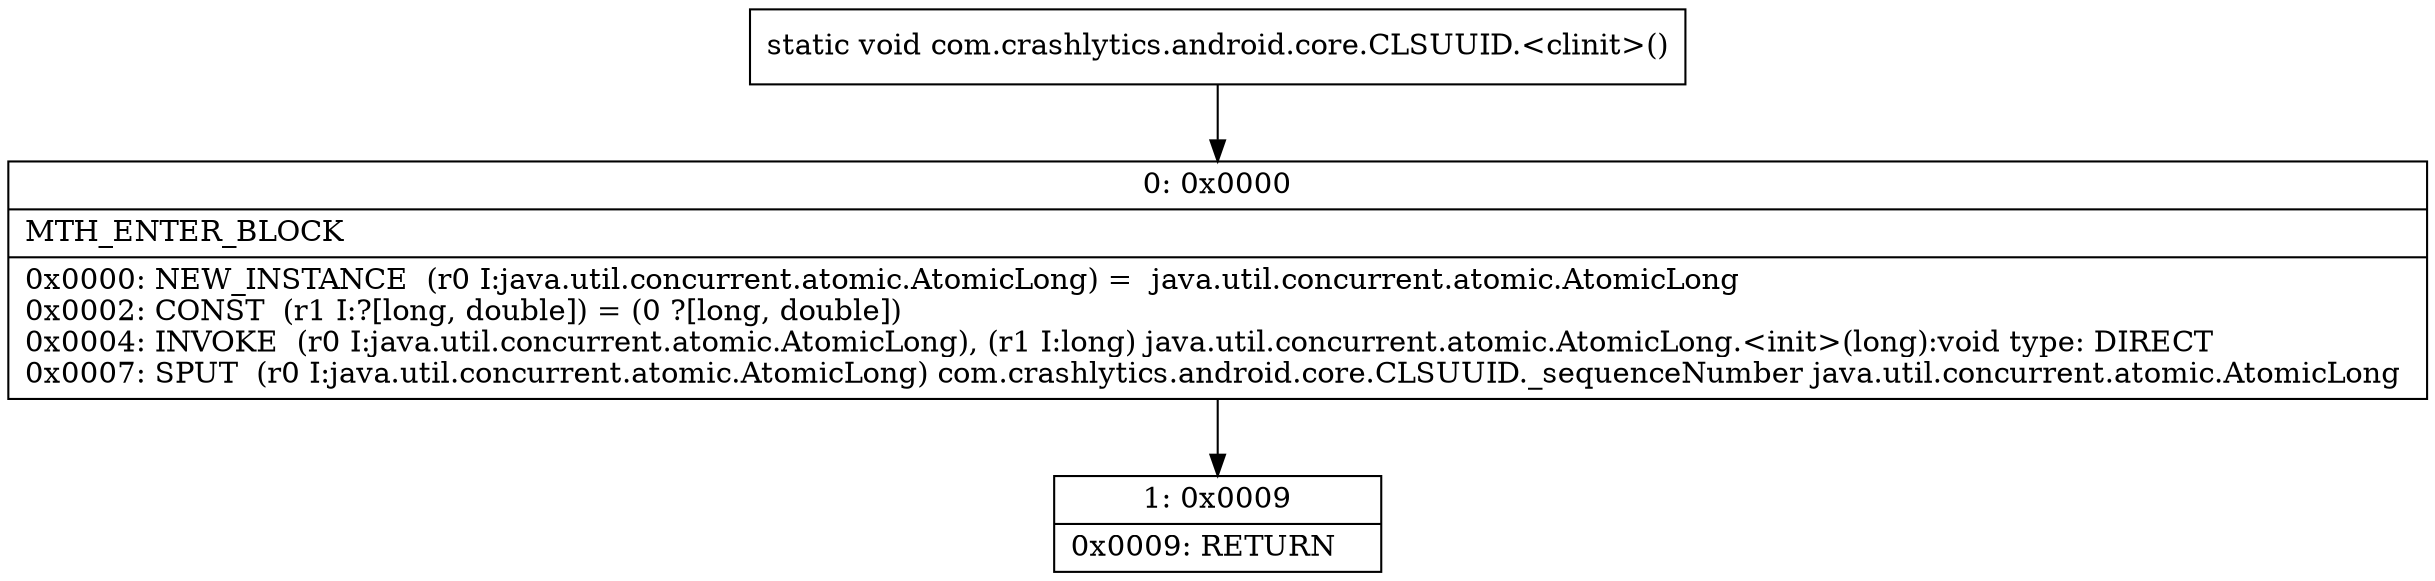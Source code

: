digraph "CFG forcom.crashlytics.android.core.CLSUUID.\<clinit\>()V" {
Node_0 [shape=record,label="{0\:\ 0x0000|MTH_ENTER_BLOCK\l|0x0000: NEW_INSTANCE  (r0 I:java.util.concurrent.atomic.AtomicLong) =  java.util.concurrent.atomic.AtomicLong \l0x0002: CONST  (r1 I:?[long, double]) = (0 ?[long, double]) \l0x0004: INVOKE  (r0 I:java.util.concurrent.atomic.AtomicLong), (r1 I:long) java.util.concurrent.atomic.AtomicLong.\<init\>(long):void type: DIRECT \l0x0007: SPUT  (r0 I:java.util.concurrent.atomic.AtomicLong) com.crashlytics.android.core.CLSUUID._sequenceNumber java.util.concurrent.atomic.AtomicLong \l}"];
Node_1 [shape=record,label="{1\:\ 0x0009|0x0009: RETURN   \l}"];
MethodNode[shape=record,label="{static void com.crashlytics.android.core.CLSUUID.\<clinit\>() }"];
MethodNode -> Node_0;
Node_0 -> Node_1;
}

